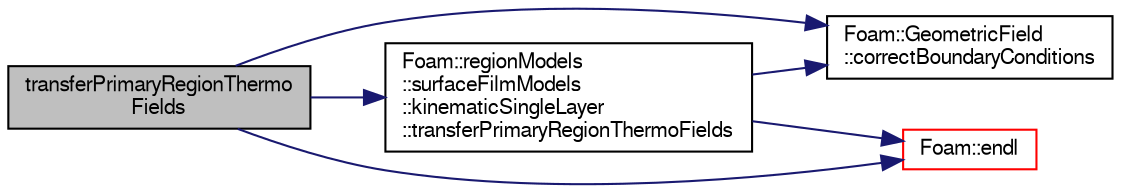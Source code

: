 digraph "transferPrimaryRegionThermoFields"
{
  bgcolor="transparent";
  edge [fontname="FreeSans",fontsize="10",labelfontname="FreeSans",labelfontsize="10"];
  node [fontname="FreeSans",fontsize="10",shape=record];
  rankdir="LR";
  Node772 [label="transferPrimaryRegionThermo\lFields",height=0.2,width=0.4,color="black", fillcolor="grey75", style="filled", fontcolor="black"];
  Node772 -> Node773 [color="midnightblue",fontsize="10",style="solid",fontname="FreeSans"];
  Node773 [label="Foam::GeometricField\l::correctBoundaryConditions",height=0.2,width=0.4,color="black",URL="$a22434.html#acaf6878ef900e593c4b20812f1b567d6",tooltip="Correct boundary field. "];
  Node772 -> Node774 [color="midnightblue",fontsize="10",style="solid",fontname="FreeSans"];
  Node774 [label="Foam::endl",height=0.2,width=0.4,color="red",URL="$a21124.html#a2db8fe02a0d3909e9351bb4275b23ce4",tooltip="Add newline and flush stream. "];
  Node772 -> Node776 [color="midnightblue",fontsize="10",style="solid",fontname="FreeSans"];
  Node776 [label="Foam::regionModels\l::surfaceFilmModels\l::kinematicSingleLayer\l::transferPrimaryRegionThermoFields",height=0.2,width=0.4,color="black",URL="$a29042.html#a0eb1436faaab45238087d3a515ef1a8b",tooltip="Transfer thermo fields from the primary region to the film region. "];
  Node776 -> Node773 [color="midnightblue",fontsize="10",style="solid",fontname="FreeSans"];
  Node776 -> Node774 [color="midnightblue",fontsize="10",style="solid",fontname="FreeSans"];
}
